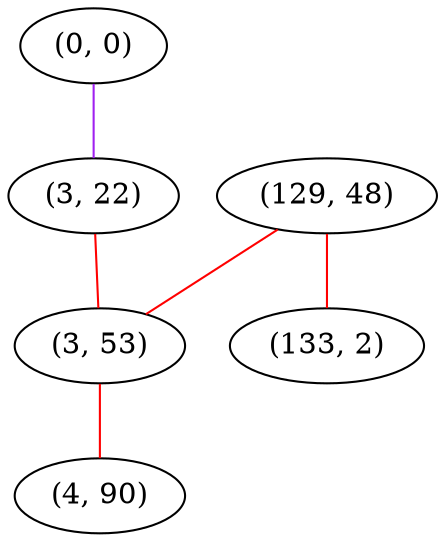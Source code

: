 graph "" {
"(0, 0)";
"(3, 22)";
"(129, 48)";
"(3, 53)";
"(4, 90)";
"(133, 2)";
"(0, 0)" -- "(3, 22)"  [color=purple, key=0, weight=4];
"(3, 22)" -- "(3, 53)"  [color=red, key=0, weight=1];
"(129, 48)" -- "(133, 2)"  [color=red, key=0, weight=1];
"(129, 48)" -- "(3, 53)"  [color=red, key=0, weight=1];
"(3, 53)" -- "(4, 90)"  [color=red, key=0, weight=1];
}
